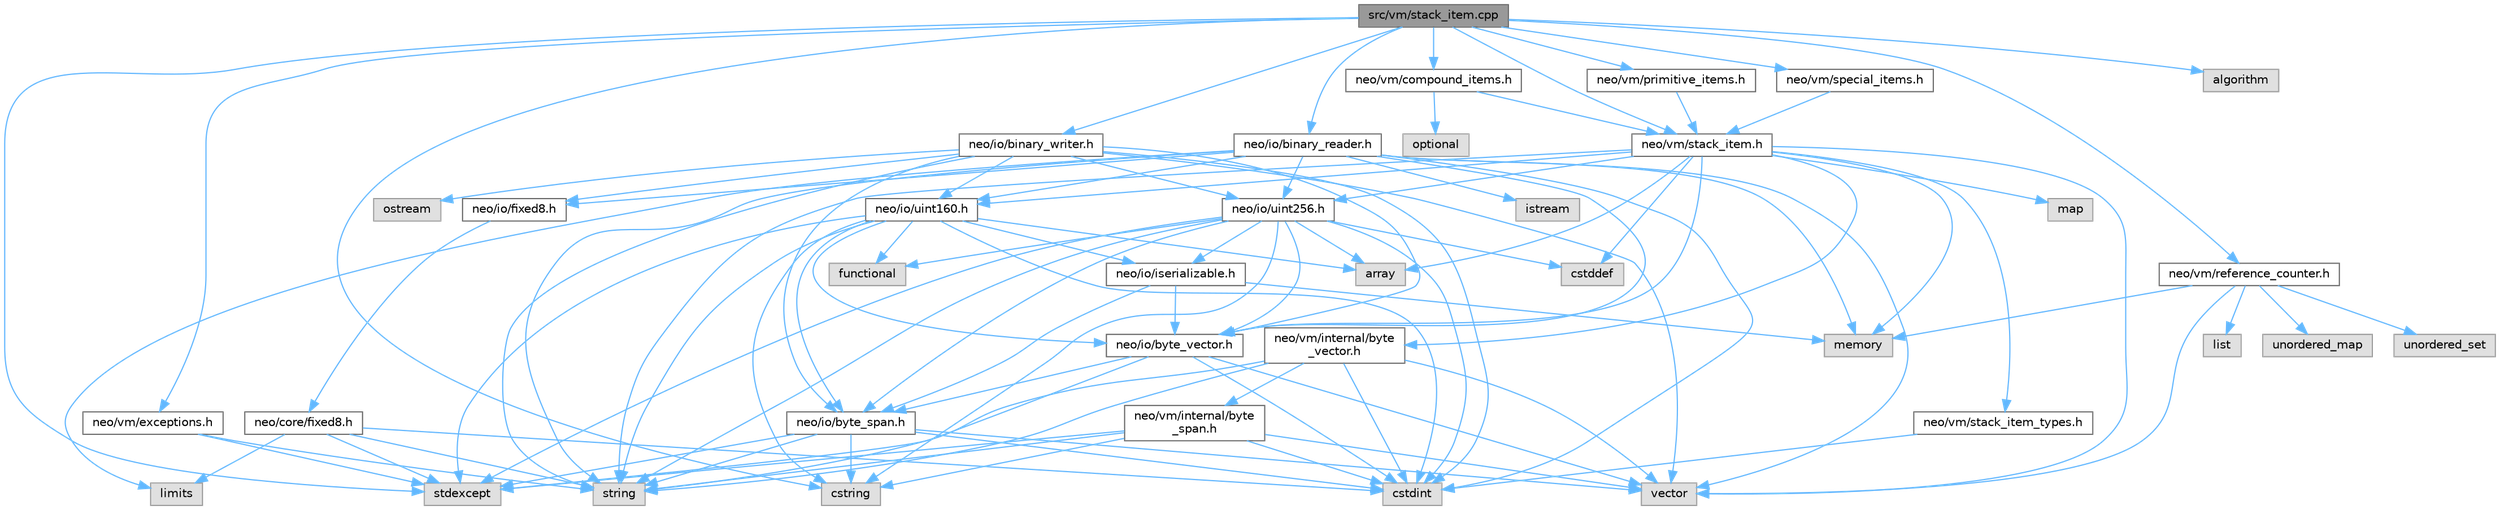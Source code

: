 digraph "src/vm/stack_item.cpp"
{
 // LATEX_PDF_SIZE
  bgcolor="transparent";
  edge [fontname=Helvetica,fontsize=10,labelfontname=Helvetica,labelfontsize=10];
  node [fontname=Helvetica,fontsize=10,shape=box,height=0.2,width=0.4];
  Node1 [id="Node000001",label="src/vm/stack_item.cpp",height=0.2,width=0.4,color="gray40", fillcolor="grey60", style="filled", fontcolor="black",tooltip=" "];
  Node1 -> Node2 [id="edge100_Node000001_Node000002",color="steelblue1",style="solid",tooltip=" "];
  Node2 [id="Node000002",label="neo/io/binary_reader.h",height=0.2,width=0.4,color="grey40", fillcolor="white", style="filled",URL="$binary__reader_8h.html",tooltip=" "];
  Node2 -> Node3 [id="edge101_Node000002_Node000003",color="steelblue1",style="solid",tooltip=" "];
  Node3 [id="Node000003",label="neo/io/byte_vector.h",height=0.2,width=0.4,color="grey40", fillcolor="white", style="filled",URL="$io_2byte__vector_8h.html",tooltip=" "];
  Node3 -> Node4 [id="edge102_Node000003_Node000004",color="steelblue1",style="solid",tooltip=" "];
  Node4 [id="Node000004",label="neo/io/byte_span.h",height=0.2,width=0.4,color="grey40", fillcolor="white", style="filled",URL="$io_2byte__span_8h.html",tooltip=" "];
  Node4 -> Node5 [id="edge103_Node000004_Node000005",color="steelblue1",style="solid",tooltip=" "];
  Node5 [id="Node000005",label="cstdint",height=0.2,width=0.4,color="grey60", fillcolor="#E0E0E0", style="filled",tooltip=" "];
  Node4 -> Node6 [id="edge104_Node000004_Node000006",color="steelblue1",style="solid",tooltip=" "];
  Node6 [id="Node000006",label="cstring",height=0.2,width=0.4,color="grey60", fillcolor="#E0E0E0", style="filled",tooltip=" "];
  Node4 -> Node7 [id="edge105_Node000004_Node000007",color="steelblue1",style="solid",tooltip=" "];
  Node7 [id="Node000007",label="stdexcept",height=0.2,width=0.4,color="grey60", fillcolor="#E0E0E0", style="filled",tooltip=" "];
  Node4 -> Node8 [id="edge106_Node000004_Node000008",color="steelblue1",style="solid",tooltip=" "];
  Node8 [id="Node000008",label="string",height=0.2,width=0.4,color="grey60", fillcolor="#E0E0E0", style="filled",tooltip=" "];
  Node4 -> Node9 [id="edge107_Node000004_Node000009",color="steelblue1",style="solid",tooltip=" "];
  Node9 [id="Node000009",label="vector",height=0.2,width=0.4,color="grey60", fillcolor="#E0E0E0", style="filled",tooltip=" "];
  Node3 -> Node5 [id="edge108_Node000003_Node000005",color="steelblue1",style="solid",tooltip=" "];
  Node3 -> Node8 [id="edge109_Node000003_Node000008",color="steelblue1",style="solid",tooltip=" "];
  Node3 -> Node9 [id="edge110_Node000003_Node000009",color="steelblue1",style="solid",tooltip=" "];
  Node2 -> Node10 [id="edge111_Node000002_Node000010",color="steelblue1",style="solid",tooltip=" "];
  Node10 [id="Node000010",label="neo/io/fixed8.h",height=0.2,width=0.4,color="grey40", fillcolor="white", style="filled",URL="$io_2fixed8_8h.html",tooltip=" "];
  Node10 -> Node11 [id="edge112_Node000010_Node000011",color="steelblue1",style="solid",tooltip=" "];
  Node11 [id="Node000011",label="neo/core/fixed8.h",height=0.2,width=0.4,color="grey40", fillcolor="white", style="filled",URL="$core_2fixed8_8h.html",tooltip=" "];
  Node11 -> Node5 [id="edge113_Node000011_Node000005",color="steelblue1",style="solid",tooltip=" "];
  Node11 -> Node12 [id="edge114_Node000011_Node000012",color="steelblue1",style="solid",tooltip=" "];
  Node12 [id="Node000012",label="limits",height=0.2,width=0.4,color="grey60", fillcolor="#E0E0E0", style="filled",tooltip=" "];
  Node11 -> Node7 [id="edge115_Node000011_Node000007",color="steelblue1",style="solid",tooltip=" "];
  Node11 -> Node8 [id="edge116_Node000011_Node000008",color="steelblue1",style="solid",tooltip=" "];
  Node2 -> Node13 [id="edge117_Node000002_Node000013",color="steelblue1",style="solid",tooltip=" "];
  Node13 [id="Node000013",label="neo/io/uint160.h",height=0.2,width=0.4,color="grey40", fillcolor="white", style="filled",URL="$uint160_8h.html",tooltip=" "];
  Node13 -> Node4 [id="edge118_Node000013_Node000004",color="steelblue1",style="solid",tooltip=" "];
  Node13 -> Node3 [id="edge119_Node000013_Node000003",color="steelblue1",style="solid",tooltip=" "];
  Node13 -> Node14 [id="edge120_Node000013_Node000014",color="steelblue1",style="solid",tooltip=" "];
  Node14 [id="Node000014",label="neo/io/iserializable.h",height=0.2,width=0.4,color="grey40", fillcolor="white", style="filled",URL="$iserializable_8h.html",tooltip=" "];
  Node14 -> Node4 [id="edge121_Node000014_Node000004",color="steelblue1",style="solid",tooltip=" "];
  Node14 -> Node3 [id="edge122_Node000014_Node000003",color="steelblue1",style="solid",tooltip=" "];
  Node14 -> Node15 [id="edge123_Node000014_Node000015",color="steelblue1",style="solid",tooltip=" "];
  Node15 [id="Node000015",label="memory",height=0.2,width=0.4,color="grey60", fillcolor="#E0E0E0", style="filled",tooltip=" "];
  Node13 -> Node16 [id="edge124_Node000013_Node000016",color="steelblue1",style="solid",tooltip=" "];
  Node16 [id="Node000016",label="array",height=0.2,width=0.4,color="grey60", fillcolor="#E0E0E0", style="filled",tooltip=" "];
  Node13 -> Node5 [id="edge125_Node000013_Node000005",color="steelblue1",style="solid",tooltip=" "];
  Node13 -> Node6 [id="edge126_Node000013_Node000006",color="steelblue1",style="solid",tooltip=" "];
  Node13 -> Node17 [id="edge127_Node000013_Node000017",color="steelblue1",style="solid",tooltip=" "];
  Node17 [id="Node000017",label="functional",height=0.2,width=0.4,color="grey60", fillcolor="#E0E0E0", style="filled",tooltip=" "];
  Node13 -> Node7 [id="edge128_Node000013_Node000007",color="steelblue1",style="solid",tooltip=" "];
  Node13 -> Node8 [id="edge129_Node000013_Node000008",color="steelblue1",style="solid",tooltip=" "];
  Node2 -> Node18 [id="edge130_Node000002_Node000018",color="steelblue1",style="solid",tooltip=" "];
  Node18 [id="Node000018",label="neo/io/uint256.h",height=0.2,width=0.4,color="grey40", fillcolor="white", style="filled",URL="$uint256_8h.html",tooltip=" "];
  Node18 -> Node4 [id="edge131_Node000018_Node000004",color="steelblue1",style="solid",tooltip=" "];
  Node18 -> Node3 [id="edge132_Node000018_Node000003",color="steelblue1",style="solid",tooltip=" "];
  Node18 -> Node14 [id="edge133_Node000018_Node000014",color="steelblue1",style="solid",tooltip=" "];
  Node18 -> Node16 [id="edge134_Node000018_Node000016",color="steelblue1",style="solid",tooltip=" "];
  Node18 -> Node19 [id="edge135_Node000018_Node000019",color="steelblue1",style="solid",tooltip=" "];
  Node19 [id="Node000019",label="cstddef",height=0.2,width=0.4,color="grey60", fillcolor="#E0E0E0", style="filled",tooltip=" "];
  Node18 -> Node5 [id="edge136_Node000018_Node000005",color="steelblue1",style="solid",tooltip=" "];
  Node18 -> Node6 [id="edge137_Node000018_Node000006",color="steelblue1",style="solid",tooltip=" "];
  Node18 -> Node17 [id="edge138_Node000018_Node000017",color="steelblue1",style="solid",tooltip=" "];
  Node18 -> Node7 [id="edge139_Node000018_Node000007",color="steelblue1",style="solid",tooltip=" "];
  Node18 -> Node8 [id="edge140_Node000018_Node000008",color="steelblue1",style="solid",tooltip=" "];
  Node2 -> Node5 [id="edge141_Node000002_Node000005",color="steelblue1",style="solid",tooltip=" "];
  Node2 -> Node20 [id="edge142_Node000002_Node000020",color="steelblue1",style="solid",tooltip=" "];
  Node20 [id="Node000020",label="istream",height=0.2,width=0.4,color="grey60", fillcolor="#E0E0E0", style="filled",tooltip=" "];
  Node2 -> Node12 [id="edge143_Node000002_Node000012",color="steelblue1",style="solid",tooltip=" "];
  Node2 -> Node15 [id="edge144_Node000002_Node000015",color="steelblue1",style="solid",tooltip=" "];
  Node2 -> Node8 [id="edge145_Node000002_Node000008",color="steelblue1",style="solid",tooltip=" "];
  Node2 -> Node9 [id="edge146_Node000002_Node000009",color="steelblue1",style="solid",tooltip=" "];
  Node1 -> Node21 [id="edge147_Node000001_Node000021",color="steelblue1",style="solid",tooltip=" "];
  Node21 [id="Node000021",label="neo/io/binary_writer.h",height=0.2,width=0.4,color="grey40", fillcolor="white", style="filled",URL="$binary__writer_8h.html",tooltip=" "];
  Node21 -> Node4 [id="edge148_Node000021_Node000004",color="steelblue1",style="solid",tooltip=" "];
  Node21 -> Node3 [id="edge149_Node000021_Node000003",color="steelblue1",style="solid",tooltip=" "];
  Node21 -> Node10 [id="edge150_Node000021_Node000010",color="steelblue1",style="solid",tooltip=" "];
  Node21 -> Node13 [id="edge151_Node000021_Node000013",color="steelblue1",style="solid",tooltip=" "];
  Node21 -> Node18 [id="edge152_Node000021_Node000018",color="steelblue1",style="solid",tooltip=" "];
  Node21 -> Node5 [id="edge153_Node000021_Node000005",color="steelblue1",style="solid",tooltip=" "];
  Node21 -> Node22 [id="edge154_Node000021_Node000022",color="steelblue1",style="solid",tooltip=" "];
  Node22 [id="Node000022",label="ostream",height=0.2,width=0.4,color="grey60", fillcolor="#E0E0E0", style="filled",tooltip=" "];
  Node21 -> Node8 [id="edge155_Node000021_Node000008",color="steelblue1",style="solid",tooltip=" "];
  Node21 -> Node9 [id="edge156_Node000021_Node000009",color="steelblue1",style="solid",tooltip=" "];
  Node1 -> Node23 [id="edge157_Node000001_Node000023",color="steelblue1",style="solid",tooltip=" "];
  Node23 [id="Node000023",label="neo/vm/compound_items.h",height=0.2,width=0.4,color="grey40", fillcolor="white", style="filled",URL="$compound__items_8h.html",tooltip=" "];
  Node23 -> Node24 [id="edge158_Node000023_Node000024",color="steelblue1",style="solid",tooltip=" "];
  Node24 [id="Node000024",label="neo/vm/stack_item.h",height=0.2,width=0.4,color="grey40", fillcolor="white", style="filled",URL="$stack__item_8h.html",tooltip=" "];
  Node24 -> Node3 [id="edge159_Node000024_Node000003",color="steelblue1",style="solid",tooltip=" "];
  Node24 -> Node13 [id="edge160_Node000024_Node000013",color="steelblue1",style="solid",tooltip=" "];
  Node24 -> Node18 [id="edge161_Node000024_Node000018",color="steelblue1",style="solid",tooltip=" "];
  Node24 -> Node25 [id="edge162_Node000024_Node000025",color="steelblue1",style="solid",tooltip=" "];
  Node25 [id="Node000025",label="neo/vm/internal/byte\l_vector.h",height=0.2,width=0.4,color="grey40", fillcolor="white", style="filled",URL="$vm_2internal_2byte__vector_8h.html",tooltip=" "];
  Node25 -> Node26 [id="edge163_Node000025_Node000026",color="steelblue1",style="solid",tooltip=" "];
  Node26 [id="Node000026",label="neo/vm/internal/byte\l_span.h",height=0.2,width=0.4,color="grey40", fillcolor="white", style="filled",URL="$vm_2internal_2byte__span_8h.html",tooltip=" "];
  Node26 -> Node5 [id="edge164_Node000026_Node000005",color="steelblue1",style="solid",tooltip=" "];
  Node26 -> Node6 [id="edge165_Node000026_Node000006",color="steelblue1",style="solid",tooltip=" "];
  Node26 -> Node7 [id="edge166_Node000026_Node000007",color="steelblue1",style="solid",tooltip=" "];
  Node26 -> Node8 [id="edge167_Node000026_Node000008",color="steelblue1",style="solid",tooltip=" "];
  Node26 -> Node9 [id="edge168_Node000026_Node000009",color="steelblue1",style="solid",tooltip=" "];
  Node25 -> Node5 [id="edge169_Node000025_Node000005",color="steelblue1",style="solid",tooltip=" "];
  Node25 -> Node7 [id="edge170_Node000025_Node000007",color="steelblue1",style="solid",tooltip=" "];
  Node25 -> Node8 [id="edge171_Node000025_Node000008",color="steelblue1",style="solid",tooltip=" "];
  Node25 -> Node9 [id="edge172_Node000025_Node000009",color="steelblue1",style="solid",tooltip=" "];
  Node24 -> Node27 [id="edge173_Node000024_Node000027",color="steelblue1",style="solid",tooltip=" "];
  Node27 [id="Node000027",label="neo/vm/stack_item_types.h",height=0.2,width=0.4,color="grey40", fillcolor="white", style="filled",URL="$stack__item__types_8h.html",tooltip=" "];
  Node27 -> Node5 [id="edge174_Node000027_Node000005",color="steelblue1",style="solid",tooltip=" "];
  Node24 -> Node16 [id="edge175_Node000024_Node000016",color="steelblue1",style="solid",tooltip=" "];
  Node24 -> Node19 [id="edge176_Node000024_Node000019",color="steelblue1",style="solid",tooltip=" "];
  Node24 -> Node28 [id="edge177_Node000024_Node000028",color="steelblue1",style="solid",tooltip=" "];
  Node28 [id="Node000028",label="map",height=0.2,width=0.4,color="grey60", fillcolor="#E0E0E0", style="filled",tooltip=" "];
  Node24 -> Node15 [id="edge178_Node000024_Node000015",color="steelblue1",style="solid",tooltip=" "];
  Node24 -> Node8 [id="edge179_Node000024_Node000008",color="steelblue1",style="solid",tooltip=" "];
  Node24 -> Node9 [id="edge180_Node000024_Node000009",color="steelblue1",style="solid",tooltip=" "];
  Node23 -> Node29 [id="edge181_Node000023_Node000029",color="steelblue1",style="solid",tooltip=" "];
  Node29 [id="Node000029",label="optional",height=0.2,width=0.4,color="grey60", fillcolor="#E0E0E0", style="filled",tooltip=" "];
  Node1 -> Node30 [id="edge182_Node000001_Node000030",color="steelblue1",style="solid",tooltip=" "];
  Node30 [id="Node000030",label="neo/vm/exceptions.h",height=0.2,width=0.4,color="grey40", fillcolor="white", style="filled",URL="$vm_2exceptions_8h.html",tooltip=" "];
  Node30 -> Node7 [id="edge183_Node000030_Node000007",color="steelblue1",style="solid",tooltip=" "];
  Node30 -> Node8 [id="edge184_Node000030_Node000008",color="steelblue1",style="solid",tooltip=" "];
  Node1 -> Node31 [id="edge185_Node000001_Node000031",color="steelblue1",style="solid",tooltip=" "];
  Node31 [id="Node000031",label="neo/vm/primitive_items.h",height=0.2,width=0.4,color="grey40", fillcolor="white", style="filled",URL="$primitive__items_8h.html",tooltip=" "];
  Node31 -> Node24 [id="edge186_Node000031_Node000024",color="steelblue1",style="solid",tooltip=" "];
  Node1 -> Node32 [id="edge187_Node000001_Node000032",color="steelblue1",style="solid",tooltip=" "];
  Node32 [id="Node000032",label="neo/vm/reference_counter.h",height=0.2,width=0.4,color="grey40", fillcolor="white", style="filled",URL="$reference__counter_8h.html",tooltip=" "];
  Node32 -> Node33 [id="edge188_Node000032_Node000033",color="steelblue1",style="solid",tooltip=" "];
  Node33 [id="Node000033",label="list",height=0.2,width=0.4,color="grey60", fillcolor="#E0E0E0", style="filled",tooltip=" "];
  Node32 -> Node15 [id="edge189_Node000032_Node000015",color="steelblue1",style="solid",tooltip=" "];
  Node32 -> Node34 [id="edge190_Node000032_Node000034",color="steelblue1",style="solid",tooltip=" "];
  Node34 [id="Node000034",label="unordered_map",height=0.2,width=0.4,color="grey60", fillcolor="#E0E0E0", style="filled",tooltip=" "];
  Node32 -> Node35 [id="edge191_Node000032_Node000035",color="steelblue1",style="solid",tooltip=" "];
  Node35 [id="Node000035",label="unordered_set",height=0.2,width=0.4,color="grey60", fillcolor="#E0E0E0", style="filled",tooltip=" "];
  Node32 -> Node9 [id="edge192_Node000032_Node000009",color="steelblue1",style="solid",tooltip=" "];
  Node1 -> Node36 [id="edge193_Node000001_Node000036",color="steelblue1",style="solid",tooltip=" "];
  Node36 [id="Node000036",label="neo/vm/special_items.h",height=0.2,width=0.4,color="grey40", fillcolor="white", style="filled",URL="$special__items_8h.html",tooltip=" "];
  Node36 -> Node24 [id="edge194_Node000036_Node000024",color="steelblue1",style="solid",tooltip=" "];
  Node1 -> Node24 [id="edge195_Node000001_Node000024",color="steelblue1",style="solid",tooltip=" "];
  Node1 -> Node37 [id="edge196_Node000001_Node000037",color="steelblue1",style="solid",tooltip=" "];
  Node37 [id="Node000037",label="algorithm",height=0.2,width=0.4,color="grey60", fillcolor="#E0E0E0", style="filled",tooltip=" "];
  Node1 -> Node6 [id="edge197_Node000001_Node000006",color="steelblue1",style="solid",tooltip=" "];
  Node1 -> Node7 [id="edge198_Node000001_Node000007",color="steelblue1",style="solid",tooltip=" "];
}
